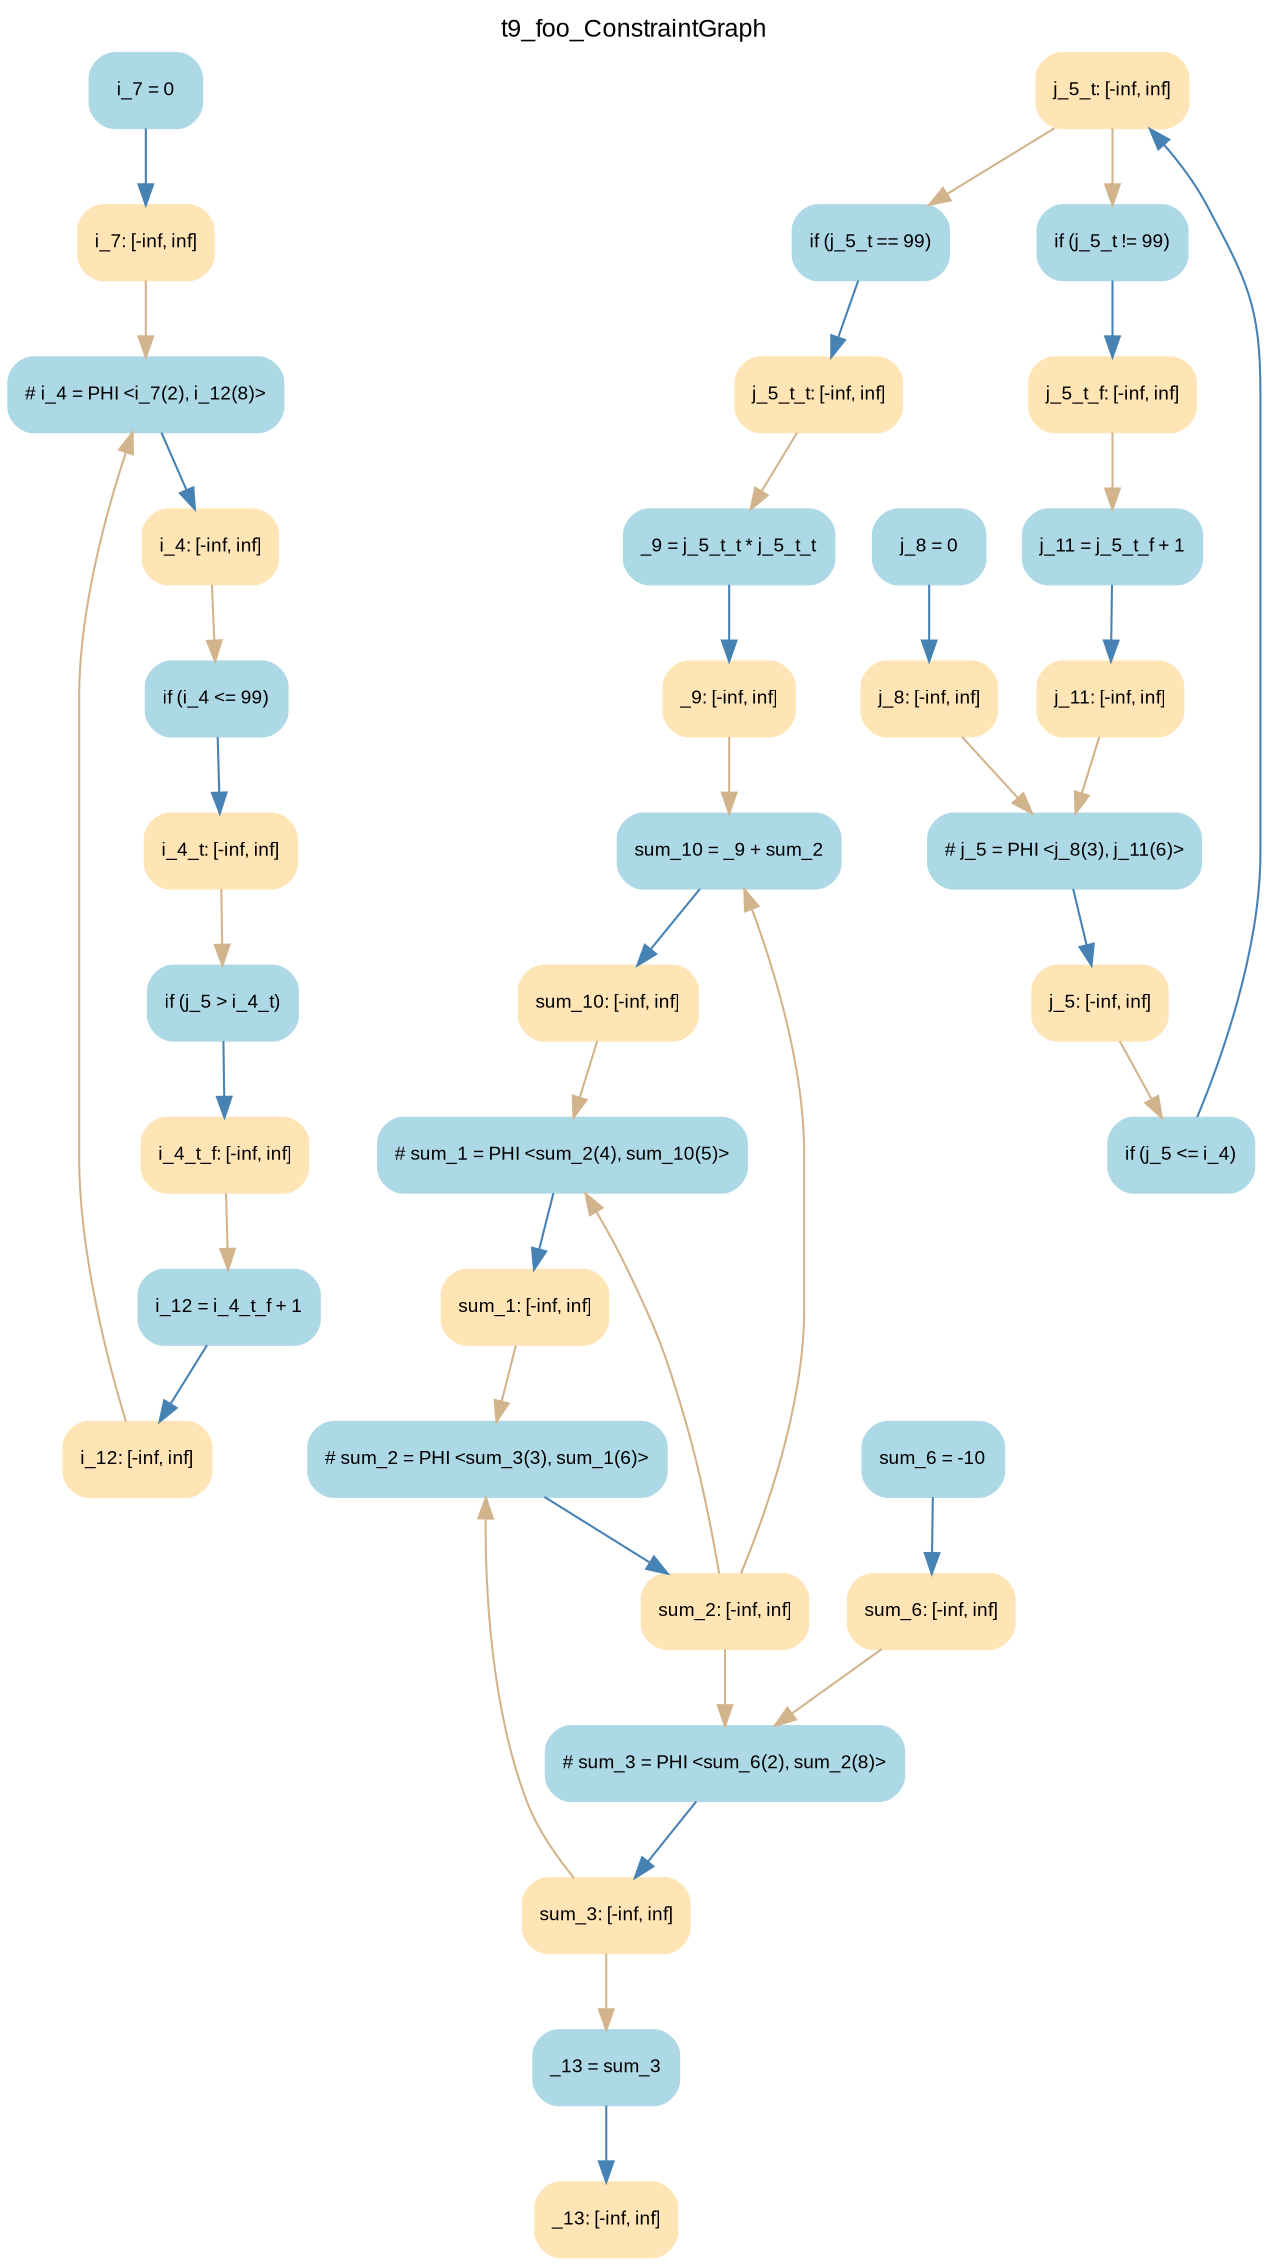 digraph t9_foo_ConstraintGraph { 
	label=t9_foo_ConstraintGraph
	center=true
	labelloc=top
	fontname=Arial
	fontsize=12
	edge[fontname=Arial, fontsize=10]
	node[fontname=Arial, fontsize=9]

		Node_0 -> Node_1 [color=steelblue]
		Node_2 -> Node_3 [color=steelblue]
		Node_4 -> Node_5 [color=steelblue]
		Node_6 -> Node_7 [color=steelblue]
		Node_8 -> Node_9 [color=steelblue]
		Node_10 -> Node_11 [color=steelblue]
		Node_12 -> Node_13 [color=steelblue]
		Node_14 -> Node_15 [color=steelblue]
		Node_16 -> Node_17 [color=steelblue]
		Node_18 -> Node_19 [color=steelblue]
		Node_20 -> Node_21 [color=steelblue]
		Node_22 -> Node_23 [color=steelblue]
		Node_24 -> Node_25 [color=steelblue]
		Node_26 -> Node_27 [color=steelblue]
		Node_28 -> Node_29 [color=steelblue]
		Node_30 -> Node_31 [color=steelblue]
		Node_32 -> Node_33 [color=steelblue]
		Node_34 -> Node_35 [color=steelblue]
		Node_29 -> Node_20 [color=tan]
		Node_13 -> Node_30 [color=tan]
		Node_19 -> Node_8 [color=tan]
		Node_1 -> Node_28 [color=tan]
		Node_23 -> Node_24 [color=tan]
		Node_11 -> Node_2 [color=tan]
		Node_35 -> Node_8 [color=tan]
		Node_35 -> Node_16 [color=tan]
		Node_33 -> Node_34 [color=tan]
		Node_5 -> Node_28 [color=tan]
		Node_7 -> Node_18 [color=tan]
		Node_27 -> Node_22 [color=tan]
		Node_25 -> Node_10 [color=tan]
		Node_25 -> Node_12 [color=tan]
		Node_3 -> Node_6 [color=tan]
		Node_9 -> Node_6 [color=tan]
		Node_9 -> Node_18 [color=tan]
		Node_9 -> Node_34 [color=tan]
		Node_15 -> Node_4 [color=tan]
		Node_21 -> Node_14 [color=tan]
		Node_31 -> Node_22 [color=tan]

	Node_0 [fillcolor=lightblue, color=lightblue, shape=Mrecord, style=filled, label="{ i_7 = 0 }"]
	Node_2 [fillcolor=lightblue, color=lightblue, shape=Mrecord, style=filled, label="{ _9 = j_5_t_t * j_5_t_t }"]
	Node_4 [fillcolor=lightblue, color=lightblue, shape=Mrecord, style=filled, label="{ i_12 = i_4_t_f + 1 }"]
	Node_6 [fillcolor=lightblue, color=lightblue, shape=Mrecord, style=filled, label="{ sum_10 = _9 + sum_2 }"]
	Node_8 [fillcolor=lightblue, color=lightblue, shape=Mrecord, style=filled, label="{ # sum_2 = PHI \<sum_3(3), sum_1(6)\> }"]
	Node_10 [fillcolor=lightblue, color=lightblue, shape=Mrecord, style=filled, label="{ if (j_5_t == 99) }"]
	Node_12 [fillcolor=lightblue, color=lightblue, shape=Mrecord, style=filled, label="{ if (j_5_t != 99) }"]
	Node_14 [fillcolor=lightblue, color=lightblue, shape=Mrecord, style=filled, label="{ if (j_5 \> i_4_t) }"]
	Node_16 [fillcolor=lightblue, color=lightblue, shape=Mrecord, style=filled, label="{ _13 = sum_3 }"]
	Node_18 [fillcolor=lightblue, color=lightblue, shape=Mrecord, style=filled, label="{ # sum_1 = PHI \<sum_2(4), sum_10(5)\> }"]
	Node_20 [fillcolor=lightblue, color=lightblue, shape=Mrecord, style=filled, label="{ if (i_4 \<= 99) }"]
	Node_22 [fillcolor=lightblue, color=lightblue, shape=Mrecord, style=filled, label="{ # j_5 = PHI \<j_8(3), j_11(6)\> }"]
	Node_24 [fillcolor=lightblue, color=lightblue, shape=Mrecord, style=filled, label="{ if (j_5 \<= i_4) }"]
	Node_26 [fillcolor=lightblue, color=lightblue, shape=Mrecord, style=filled, label="{ j_8 = 0 }"]
	Node_28 [fillcolor=lightblue, color=lightblue, shape=Mrecord, style=filled, label="{ # i_4 = PHI \<i_7(2), i_12(8)\> }"]
	Node_30 [fillcolor=lightblue, color=lightblue, shape=Mrecord, style=filled, label="{ j_11 = j_5_t_f + 1 }"]
	Node_32 [fillcolor=lightblue, color=lightblue, shape=Mrecord, style=filled, label="{ sum_6 = -10 }"]
	Node_34 [fillcolor=lightblue, color=lightblue, shape=Mrecord, style=filled, label="{ # sum_3 = PHI \<sum_6(2), sum_2(8)\> }"]
	Node_29 [fillcolor=moccasin, color=moccasin, shape=Mrecord, style=filled, label="{ i_4: \[-inf, inf\] }"]
	Node_13 [fillcolor=moccasin, color=moccasin, shape=Mrecord, style=filled, label="{ j_5_t_f: \[-inf, inf\] }"]
	Node_19 [fillcolor=moccasin, color=moccasin, shape=Mrecord, style=filled, label="{ sum_1: \[-inf, inf\] }"]
	Node_17 [fillcolor=moccasin, color=moccasin, shape=Mrecord, style=filled, label="{ _13: \[-inf, inf\] }"]
	Node_1 [fillcolor=moccasin, color=moccasin, shape=Mrecord, style=filled, label="{ i_7: \[-inf, inf\] }"]
	Node_23 [fillcolor=moccasin, color=moccasin, shape=Mrecord, style=filled, label="{ j_5: \[-inf, inf\] }"]
	Node_11 [fillcolor=moccasin, color=moccasin, shape=Mrecord, style=filled, label="{ j_5_t_t: \[-inf, inf\] }"]
	Node_35 [fillcolor=moccasin, color=moccasin, shape=Mrecord, style=filled, label="{ sum_3: \[-inf, inf\] }"]
	Node_33 [fillcolor=moccasin, color=moccasin, shape=Mrecord, style=filled, label="{ sum_6: \[-inf, inf\] }"]
	Node_5 [fillcolor=moccasin, color=moccasin, shape=Mrecord, style=filled, label="{ i_12: \[-inf, inf\] }"]
	Node_7 [fillcolor=moccasin, color=moccasin, shape=Mrecord, style=filled, label="{ sum_10: \[-inf, inf\] }"]
	Node_27 [fillcolor=moccasin, color=moccasin, shape=Mrecord, style=filled, label="{ j_8: \[-inf, inf\] }"]
	Node_25 [fillcolor=moccasin, color=moccasin, shape=Mrecord, style=filled, label="{ j_5_t: \[-inf, inf\] }"]
	Node_3 [fillcolor=moccasin, color=moccasin, shape=Mrecord, style=filled, label="{ _9: \[-inf, inf\] }"]
	Node_9 [fillcolor=moccasin, color=moccasin, shape=Mrecord, style=filled, label="{ sum_2: \[-inf, inf\] }"]
	Node_15 [fillcolor=moccasin, color=moccasin, shape=Mrecord, style=filled, label="{ i_4_t_f: \[-inf, inf\] }"]
	Node_21 [fillcolor=moccasin, color=moccasin, shape=Mrecord, style=filled, label="{ i_4_t: \[-inf, inf\] }"]
	Node_31 [fillcolor=moccasin, color=moccasin, shape=Mrecord, style=filled, label="{ j_11: \[-inf, inf\] }"]
}
